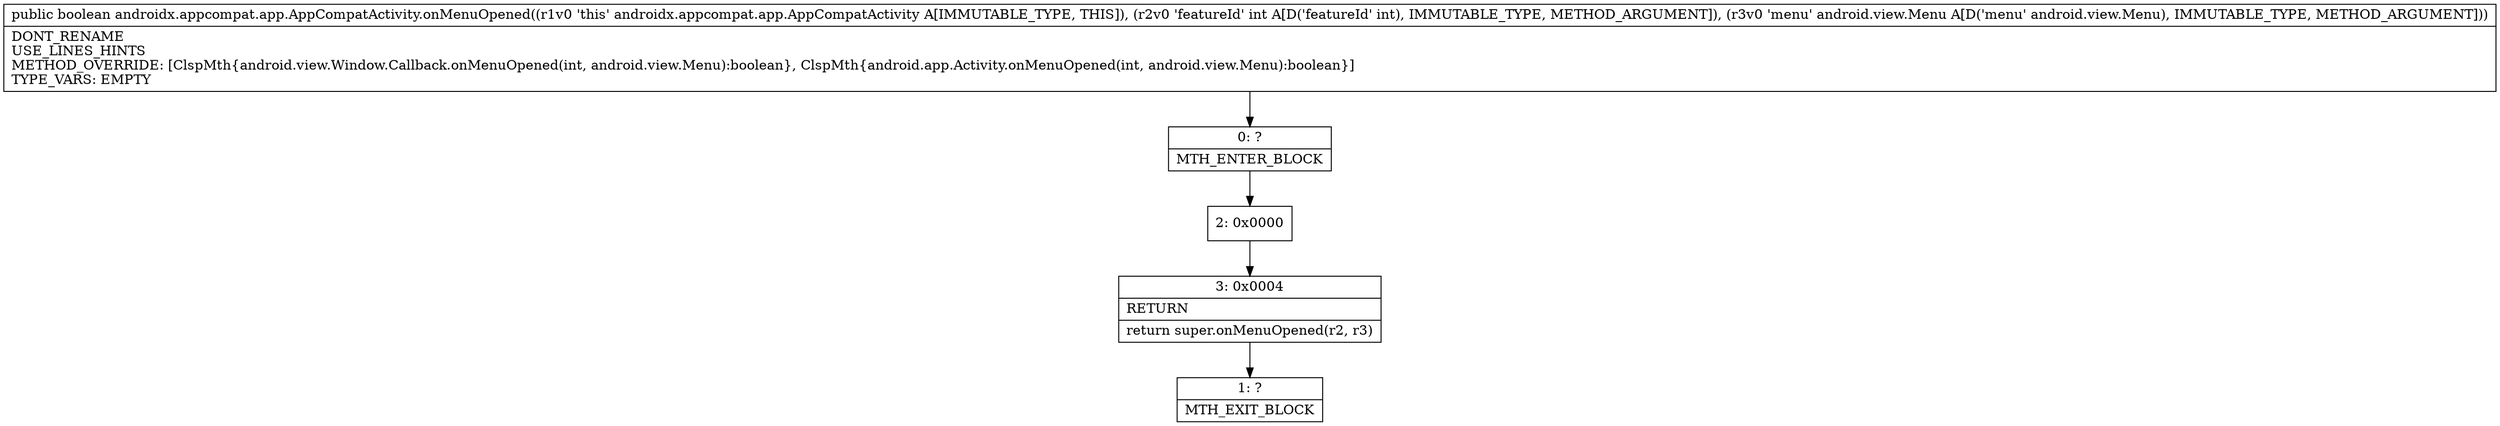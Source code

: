 digraph "CFG forandroidx.appcompat.app.AppCompatActivity.onMenuOpened(ILandroid\/view\/Menu;)Z" {
Node_0 [shape=record,label="{0\:\ ?|MTH_ENTER_BLOCK\l}"];
Node_2 [shape=record,label="{2\:\ 0x0000}"];
Node_3 [shape=record,label="{3\:\ 0x0004|RETURN\l|return super.onMenuOpened(r2, r3)\l}"];
Node_1 [shape=record,label="{1\:\ ?|MTH_EXIT_BLOCK\l}"];
MethodNode[shape=record,label="{public boolean androidx.appcompat.app.AppCompatActivity.onMenuOpened((r1v0 'this' androidx.appcompat.app.AppCompatActivity A[IMMUTABLE_TYPE, THIS]), (r2v0 'featureId' int A[D('featureId' int), IMMUTABLE_TYPE, METHOD_ARGUMENT]), (r3v0 'menu' android.view.Menu A[D('menu' android.view.Menu), IMMUTABLE_TYPE, METHOD_ARGUMENT]))  | DONT_RENAME\lUSE_LINES_HINTS\lMETHOD_OVERRIDE: [ClspMth\{android.view.Window.Callback.onMenuOpened(int, android.view.Menu):boolean\}, ClspMth\{android.app.Activity.onMenuOpened(int, android.view.Menu):boolean\}]\lTYPE_VARS: EMPTY\l}"];
MethodNode -> Node_0;Node_0 -> Node_2;
Node_2 -> Node_3;
Node_3 -> Node_1;
}

